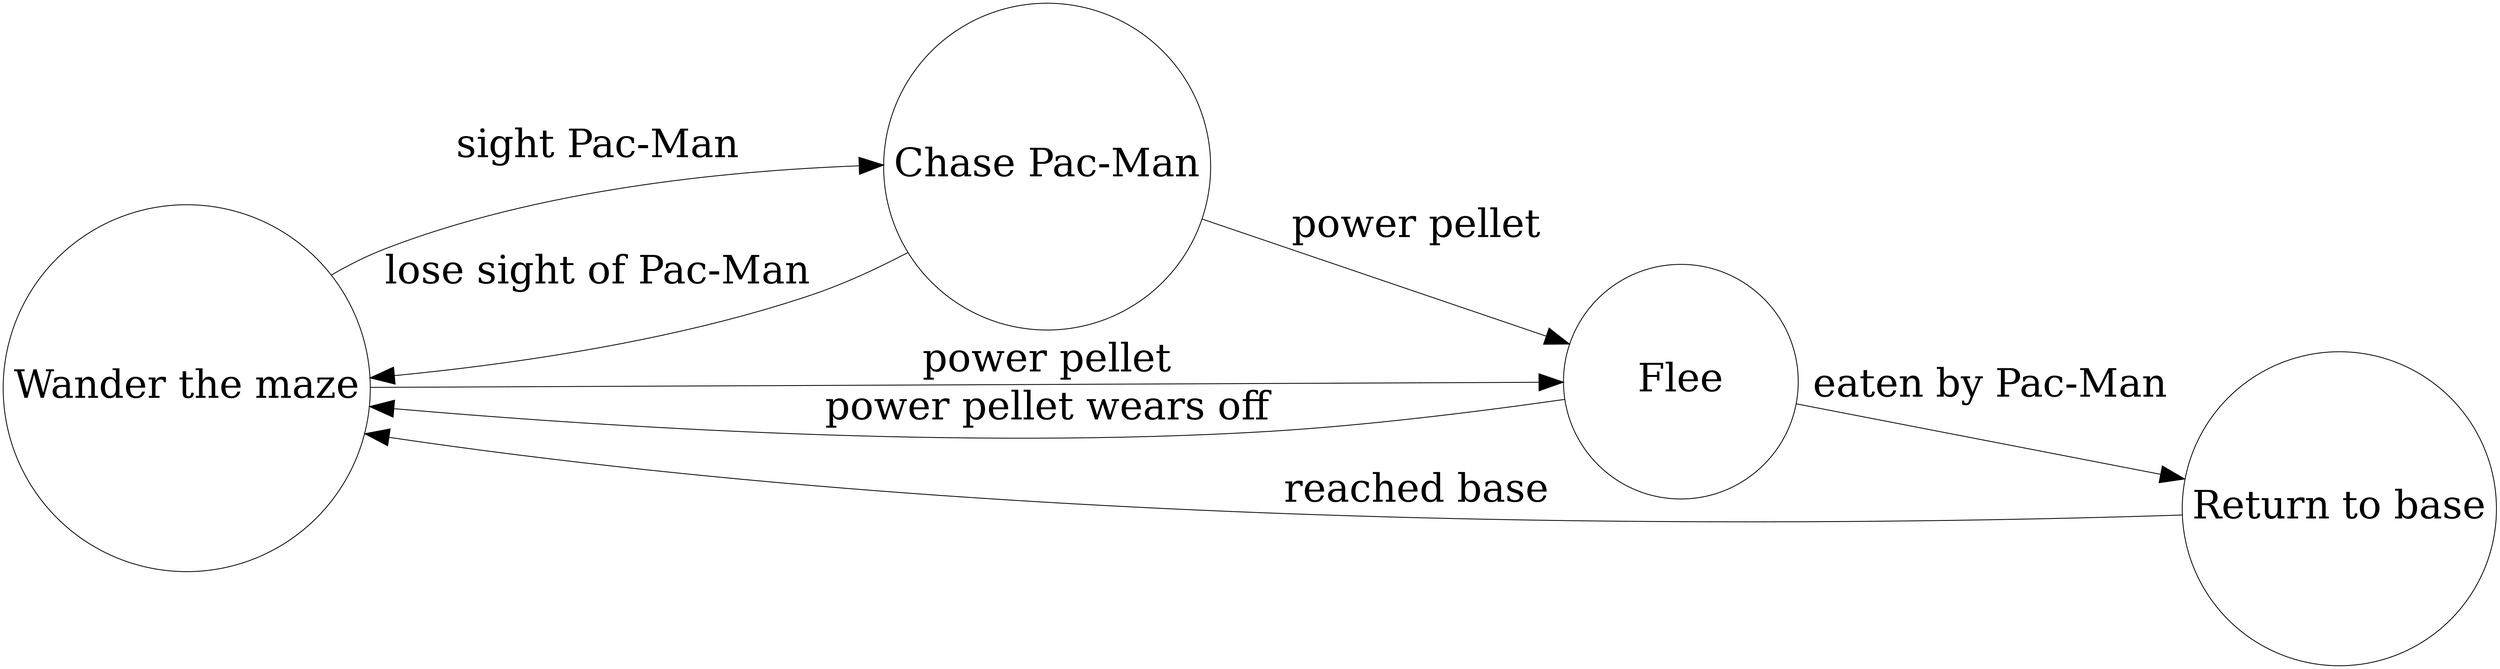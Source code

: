 digraph finite_state_machine {
	rankdir=LR;
    overlap=scale;
	node [ shape = circle, width = 4, fontsize = 48 ];
    edge [ fontsize = 48, arrowsize = 3 ];

    "Wander the maze" [ pos="0,0" ]
    "Chase Pac-Man" [ pos="10,0" ]
    "Flee" [ pos="10,10" ]
    "Return to base" [ pos="0,10" ]

	"Wander the maze" -> "Chase Pac-Man" [ label = "sight Pac-Man" ];
    "Return to base" -> "Wander the maze" [ label = "reached base" ];
	"Chase Pac-Man" -> "Wander the maze" [ label = "lose sight of Pac-Man" ];
    "Wander the maze" -> "Flee" [ label = "power pellet" ];
    "Chase Pac-Man" -> "Flee" [ label = "power pellet" ];
    "Flee" -> "Wander the maze" [ label = "power pellet wears off" ];
    "Flee" -> "Return to base" [ label = "eaten by Pac-Man" ];
}
